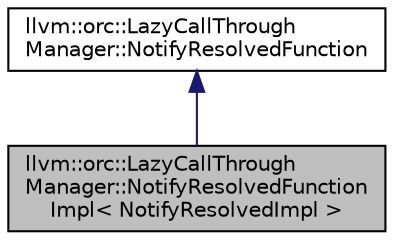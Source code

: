 digraph "llvm::orc::LazyCallThroughManager::NotifyResolvedFunctionImpl&lt; NotifyResolvedImpl &gt;"
{
 // LATEX_PDF_SIZE
  bgcolor="transparent";
  edge [fontname="Helvetica",fontsize="10",labelfontname="Helvetica",labelfontsize="10"];
  node [fontname="Helvetica",fontsize="10",shape="box"];
  Node1 [label="llvm::orc::LazyCallThrough\lManager::NotifyResolvedFunction\lImpl\< NotifyResolvedImpl \>",height=0.2,width=0.4,color="black", fillcolor="grey75", style="filled", fontcolor="black",tooltip=" "];
  Node2 -> Node1 [dir="back",color="midnightblue",fontsize="10",style="solid",fontname="Helvetica"];
  Node2 [label="llvm::orc::LazyCallThrough\lManager::NotifyResolvedFunction",height=0.2,width=0.4,color="black",URL="$classllvm_1_1orc_1_1LazyCallThroughManager_1_1NotifyResolvedFunction.html",tooltip="Clients will want to take some action on first resolution, e.g."];
}
